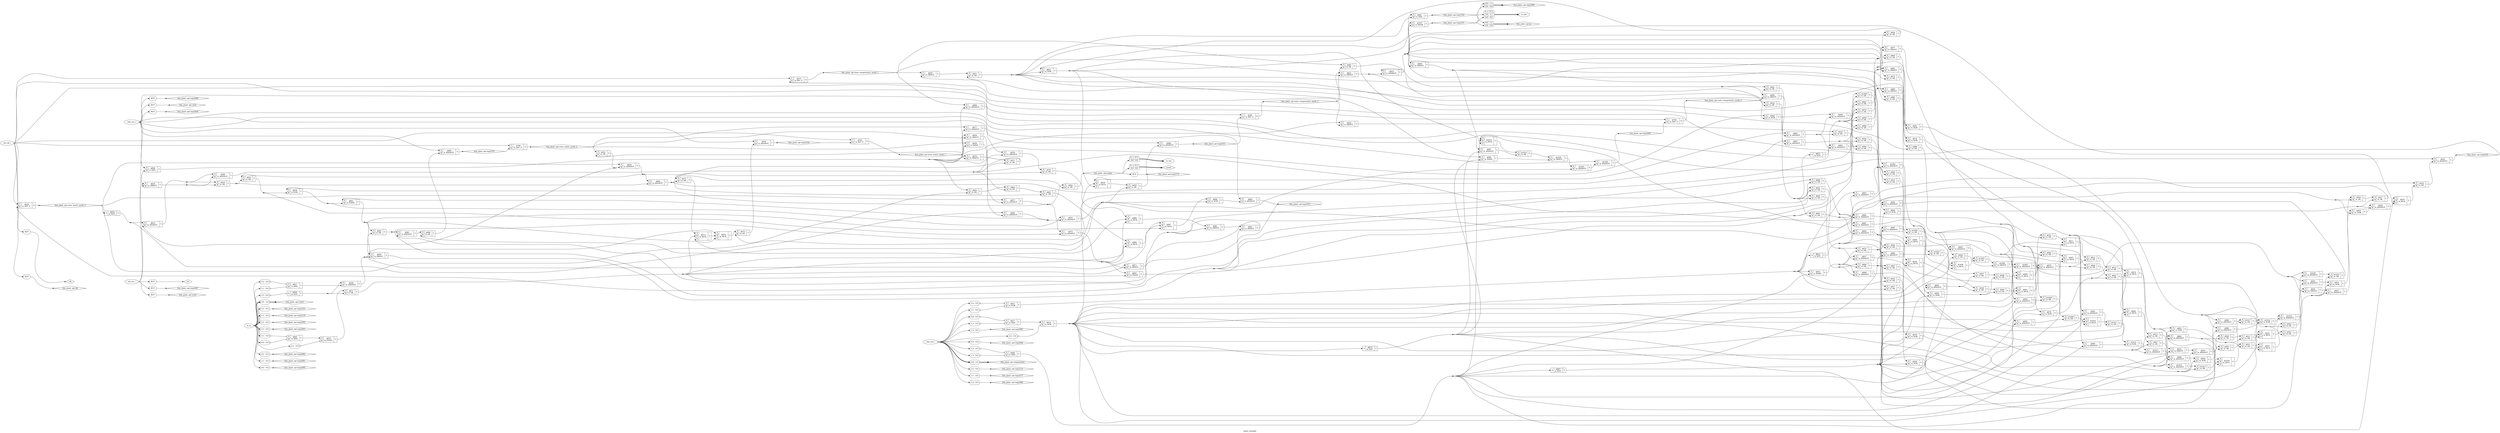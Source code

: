 digraph "plant_example" {
label="plant_example";
rankdir="LR";
remincross=true;
n202 [ shape=diamond, label="clk", color="black", fontcolor="black" ];
n203 [ shape=diamond, label="count", color="black", fontcolor="black" ];
n204 [ shape=diamond, label="fsm_plant_opt.ac", color="black", fontcolor="black" ];
n205 [ shape=diamond, label="fsm_plant_opt.clk", color="black", fontcolor="black" ];
n206 [ shape=diamond, label="fsm_plant_opt.pump", color="black", fontcolor="black" ];
n207 [ shape=diamond, label="fsm_plant_opt.reset", color="black", fontcolor="black" ];
n208 [ shape=diamond, label="fsm_plant_opt.start", color="black", fontcolor="black" ];
n209 [ shape=diamond, label="fsm_plant_opt.state_temperature_synth_0", color="black", fontcolor="black" ];
n210 [ shape=diamond, label="fsm_plant_opt.state_temperature_synth_1", color="black", fontcolor="black" ];
n211 [ shape=diamond, label="fsm_plant_opt.state_temperature_synth_2", color="black", fontcolor="black" ];
n212 [ shape=diamond, label="fsm_plant_opt.state_water_synth_0", color="black", fontcolor="black" ];
n213 [ shape=diamond, label="fsm_plant_opt.state_water_synth_1", color="black", fontcolor="black" ];
n214 [ shape=diamond, label="fsm_plant_opt.state_water_synth_2", color="black", fontcolor="black" ];
n215 [ shape=diamond, label="fsm_plant_opt.temperature", color="black", fontcolor="black" ];
n216 [ shape=diamond, label="fsm_plant_opt.tmp2060", color="black", fontcolor="black" ];
n217 [ shape=diamond, label="fsm_plant_opt.tmp2061", color="black", fontcolor="black" ];
n218 [ shape=diamond, label="fsm_plant_opt.tmp2062", color="black", fontcolor="black" ];
n219 [ shape=diamond, label="fsm_plant_opt.tmp2063", color="black", fontcolor="black" ];
n220 [ shape=diamond, label="fsm_plant_opt.tmp2064", color="black", fontcolor="black" ];
n221 [ shape=diamond, label="fsm_plant_opt.tmp2065", color="black", fontcolor="black" ];
n222 [ shape=diamond, label="fsm_plant_opt.tmp2066", color="black", fontcolor="black" ];
n223 [ shape=diamond, label="fsm_plant_opt.tmp2067", color="black", fontcolor="black" ];
n224 [ shape=diamond, label="fsm_plant_opt.tmp2068", color="black", fontcolor="black" ];
n225 [ shape=diamond, label="fsm_plant_opt.tmp2069", color="black", fontcolor="black" ];
n226 [ shape=diamond, label="fsm_plant_opt.tmp2124", color="black", fontcolor="black" ];
n227 [ shape=diamond, label="fsm_plant_opt.tmp2172", color="black", fontcolor="black" ];
n228 [ shape=diamond, label="fsm_plant_opt.tmp2197", color="black", fontcolor="black" ];
n229 [ shape=diamond, label="fsm_plant_opt.tmp2395", color="black", fontcolor="black" ];
n230 [ shape=diamond, label="fsm_plant_opt.tmp2409", color="black", fontcolor="black" ];
n231 [ shape=diamond, label="fsm_plant_opt.tmp2410", color="black", fontcolor="black" ];
n232 [ shape=diamond, label="fsm_plant_opt.tmp2411", color="black", fontcolor="black" ];
n233 [ shape=diamond, label="fsm_plant_opt.tmp2939", color="black", fontcolor="black" ];
n234 [ shape=diamond, label="fsm_plant_opt.tmp3123", color="black", fontcolor="black" ];
n235 [ shape=diamond, label="fsm_plant_opt.tmp3182", color="black", fontcolor="black" ];
n236 [ shape=diamond, label="fsm_plant_opt.tmp3321", color="black", fontcolor="black" ];
n237 [ shape=diamond, label="fsm_plant_opt.tmp3377", color="black", fontcolor="black" ];
n238 [ shape=diamond, label="fsm_plant_opt.tmp3553", color="black", fontcolor="black" ];
n239 [ shape=diamond, label="fsm_plant_opt.tmp3554", color="black", fontcolor="black" ];
n240 [ shape=diamond, label="fsm_plant_opt.tmp3555", color="black", fontcolor="black" ];
n241 [ shape=diamond, label="fsm_plant_opt.water", color="black", fontcolor="black" ];
n242 [ shape=octagon, label="io_in", color="black", fontcolor="black" ];
n243 [ shape=octagon, label="io_oeb", color="black", fontcolor="black" ];
n244 [ shape=octagon, label="io_out", color="black", fontcolor="black" ];
n245 [ shape=diamond, label="rst", color="black", fontcolor="black" ];
n246 [ shape=octagon, label="wb_clk_i", color="black", fontcolor="black" ];
n247 [ shape=octagon, label="wb_rst_i", color="black", fontcolor="black" ];
n248 [ shape=octagon, label="wbs_sel_i", color="black", fontcolor="black" ];
n249 [ shape=octagon, label="wbs_we_i", color="black", fontcolor="black" ];
c253 [ shape=record, label="{{<p250> A|<p251> B}|$1000\n$_OR_|{<p252> Y}}" ];
c254 [ shape=record, label="{{<p250> A|<p251> B}|$1001\n$_ANDNOT_|{<p252> Y}}" ];
c255 [ shape=record, label="{{<p250> A|<p251> B}|$1002\n$_OR_|{<p252> Y}}" ];
c256 [ shape=record, label="{{<p250> A|<p251> B}|$1003\n$_OR_|{<p252> Y}}" ];
c258 [ shape=record, label="{{<p250> A|<p251> B|<p257> S}|$1004\n$_MUX_|{<p252> Y}}" ];
c259 [ shape=record, label="{{<p250> A|<p251> B}|$1005\n$_OR_|{<p252> Y}}" ];
c260 [ shape=record, label="{{<p250> A|<p251> B}|$1006\n$_ORNOT_|{<p252> Y}}" ];
c261 [ shape=record, label="{{<p250> A|<p251> B}|$1007\n$_ANDNOT_|{<p252> Y}}" ];
c262 [ shape=record, label="{{<p250> A|<p251> B}|$1008\n$_OR_|{<p252> Y}}" ];
c263 [ shape=record, label="{{<p250> A|<p251> B}|$1009\n$_OR_|{<p252> Y}}" ];
c264 [ shape=record, label="{{<p250> A|<p251> B|<p257> S}|$1010\n$_MUX_|{<p252> Y}}" ];
c265 [ shape=record, label="{{<p250> A|<p251> B}|$1011\n$_OR_|{<p252> Y}}" ];
c266 [ shape=record, label="{{<p250> A|<p251> B}|$1012\n$_NOR_|{<p252> Y}}" ];
c267 [ shape=record, label="{{<p250> A|<p251> B}|$1013\n$_ANDNOT_|{<p252> Y}}" ];
c268 [ shape=record, label="{{<p250> A|<p251> B}|$1014\n$_ANDNOT_|{<p252> Y}}" ];
c269 [ shape=record, label="{{<p250> A|<p251> B}|$1015\n$_OR_|{<p252> Y}}" ];
c270 [ shape=record, label="{{<p250> A|<p251> B|<p257> S}|$1016\n$_MUX_|{<p252> Y}}" ];
c271 [ shape=record, label="{{<p250> A|<p251> B}|$1017\n$_OR_|{<p252> Y}}" ];
c272 [ shape=record, label="{{<p250> A|<p251> B}|$1018\n$_NOR_|{<p252> Y}}" ];
c273 [ shape=record, label="{{<p250> A|<p251> B}|$1019\n$_ANDNOT_|{<p252> Y}}" ];
c274 [ shape=record, label="{{<p250> A|<p251> B}|$1020\n$_ANDNOT_|{<p252> Y}}" ];
c275 [ shape=record, label="{{<p250> A|<p251> B}|$1021\n$_OR_|{<p252> Y}}" ];
c276 [ shape=record, label="{{<p250> A|<p251> B|<p257> S}|$1022\n$_MUX_|{<p252> Y}}" ];
c277 [ shape=record, label="{{<p250> A|<p251> B}|$1023\n$_OR_|{<p252> Y}}" ];
c278 [ shape=record, label="{{<p250> A|<p251> B}|$1024\n$_ORNOT_|{<p252> Y}}" ];
c279 [ shape=record, label="{{<p250> A|<p251> B}|$1025\n$_ANDNOT_|{<p252> Y}}" ];
c280 [ shape=record, label="{{<p250> A|<p251> B}|$1026\n$_ANDNOT_|{<p252> Y}}" ];
c281 [ shape=record, label="{{<p250> A|<p251> B}|$1027\n$_XNOR_|{<p252> Y}}" ];
c282 [ shape=record, label="{{<p250> A|<p251> B}|$817\n$_AND_|{<p252> Y}}" ];
x0 [ shape=record, style=rounded, label="<s0> 0:0 - 0:0 " ];
x0:e -> c282:p250:w [arrowhead=odiamond, arrowtail=odiamond, dir=both, color="black", label=""];
x1 [ shape=record, style=rounded, label="<s0> 1:1 - 0:0 " ];
x1:e -> c282:p251:w [arrowhead=odiamond, arrowtail=odiamond, dir=both, color="black", label=""];
c283 [ shape=record, label="{{<p250> A|<p251> B}|$818\n$_NOR_|{<p252> Y}}" ];
x2 [ shape=record, style=rounded, label="<s0> 2:2 - 0:0 " ];
x2:e -> c283:p251:w [arrowhead=odiamond, arrowtail=odiamond, dir=both, color="black", label=""];
c284 [ shape=record, label="{{<p250> A}|$819\n$_NOT_|{<p252> Y}}" ];
c285 [ shape=record, label="{{<p250> A|<p251> B}|$820\n$_ORNOT_|{<p252> Y}}" ];
c286 [ shape=record, label="{{<p250> A|<p251> B}|$821\n$_OR_|{<p252> Y}}" ];
c287 [ shape=record, label="{{<p250> A|<p251> B}|$822\n$_ORNOT_|{<p252> Y}}" ];
c288 [ shape=record, label="{{<p250> A|<p251> B}|$823\n$_ANDNOT_|{<p252> Y}}" ];
c289 [ shape=record, label="{{<p250> A|<p251> B}|$824\n$_OR_|{<p252> Y}}" ];
c290 [ shape=record, label="{{<p250> A}|$825\n$_NOT_|{<p252> Y}}" ];
c291 [ shape=record, label="{{<p250> A}|$826\n$_NOT_|{<p252> Y}}" ];
x3 [ shape=record, style=rounded, label="<s0> 3:3 - 0:0 " ];
x3:e -> c291:p250:w [arrowhead=odiamond, arrowtail=odiamond, dir=both, color="black", label=""];
c292 [ shape=record, label="{{<p250> A|<p251> B}|$827\n$_AND_|{<p252> Y}}" ];
x4 [ shape=record, style=rounded, label="<s0> 2:2 - 0:0 " ];
x4:e -> c292:p250:w [arrowhead=odiamond, arrowtail=odiamond, dir=both, color="black", label=""];
x5 [ shape=record, style=rounded, label="<s0> 1:1 - 0:0 " ];
x5:e -> c292:p251:w [arrowhead=odiamond, arrowtail=odiamond, dir=both, color="black", label=""];
c293 [ shape=record, label="{{<p250> A|<p251> B}|$828\n$_ANDNOT_|{<p252> Y}}" ];
c294 [ shape=record, label="{{<p250> A|<p251> B}|$829\n$_ORNOT_|{<p252> Y}}" ];
c295 [ shape=record, label="{{<p250> A}|$830\n$_NOT_|{<p252> Y}}" ];
c296 [ shape=record, label="{{<p250> A|<p251> B}|$831\n$_OR_|{<p252> Y}}" ];
c297 [ shape=record, label="{{<p250> A|<p251> B}|$832\n$_ANDNOT_|{<p252> Y}}" ];
c298 [ shape=record, label="{{<p250> A|<p251> B}|$833\n$_OR_|{<p252> Y}}" ];
c299 [ shape=record, label="{{<p250> A|<p251> B}|$834\n$_ANDNOT_|{<p252> Y}}" ];
c300 [ shape=record, label="{{<p250> A|<p251> B}|$835\n$_OR_|{<p252> Y}}" ];
c301 [ shape=record, label="{{<p250> A|<p251> B}|$836\n$_ORNOT_|{<p252> Y}}" ];
c302 [ shape=record, label="{{<p250> A|<p251> B}|$837\n$_ANDNOT_|{<p252> Y}}" ];
c303 [ shape=record, label="{{<p250> A|<p251> B}|$838\n$_NOR_|{<p252> Y}}" ];
c304 [ shape=record, label="{{<p250> A|<p251> B}|$839\n$_NAND_|{<p252> Y}}" ];
c305 [ shape=record, label="{{<p250> A|<p251> B}|$840\n$_ANDNOT_|{<p252> Y}}" ];
c306 [ shape=record, label="{{<p250> A|<p251> B}|$841\n$_NAND_|{<p252> Y}}" ];
c307 [ shape=record, label="{{<p250> A|<p251> B}|$842\n$_OR_|{<p252> Y}}" ];
c308 [ shape=record, label="{{<p250> A|<p251> B}|$843\n$_OR_|{<p252> Y}}" ];
c309 [ shape=record, label="{{<p250> A|<p251> B}|$844\n$_OR_|{<p252> Y}}" ];
c310 [ shape=record, label="{{<p250> A|<p251> B}|$845\n$_NOR_|{<p252> Y}}" ];
c311 [ shape=record, label="{{<p250> A|<p251> B}|$846\n$_AND_|{<p252> Y}}" ];
x6 [ shape=record, style=rounded, label="<s0> 2:2 - 0:0 " ];
x6:e -> c311:p250:w [arrowhead=odiamond, arrowtail=odiamond, dir=both, color="black", label=""];
x7 [ shape=record, style=rounded, label="<s0> 1:1 - 0:0 " ];
x7:e -> c311:p251:w [arrowhead=odiamond, arrowtail=odiamond, dir=both, color="black", label=""];
c312 [ shape=record, label="{{<p250> A}|$847\n$_NOT_|{<p252> Y}}" ];
c313 [ shape=record, label="{{<p250> A|<p251> B}|$848\n$_ORNOT_|{<p252> Y}}" ];
c314 [ shape=record, label="{{<p250> A|<p251> B}|$849\n$_NOR_|{<p252> Y}}" ];
c315 [ shape=record, label="{{<p250> A|<p251> B}|$850\n$_ANDNOT_|{<p252> Y}}" ];
c316 [ shape=record, label="{{<p250> A|<p251> B}|$851\n$_NOR_|{<p252> Y}}" ];
x8 [ shape=record, style=rounded, label="<s0> 2:2 - 0:0 " ];
x8:e -> c316:p250:w [arrowhead=odiamond, arrowtail=odiamond, dir=both, color="black", label=""];
x9 [ shape=record, style=rounded, label="<s0> 1:1 - 0:0 " ];
x9:e -> c316:p251:w [arrowhead=odiamond, arrowtail=odiamond, dir=both, color="black", label=""];
c317 [ shape=record, label="{{<p250> A}|$852\n$_NOT_|{<p252> Y}}" ];
c318 [ shape=record, label="{{<p250> A|<p251> B}|$853\n$_NAND_|{<p252> Y}}" ];
c319 [ shape=record, label="{{<p250> A|<p251> B}|$854\n$_OR_|{<p252> Y}}" ];
c320 [ shape=record, label="{{<p250> A|<p251> B}|$855\n$_OR_|{<p252> Y}}" ];
c321 [ shape=record, label="{{<p250> A|<p251> B}|$856\n$_OR_|{<p252> Y}}" ];
c322 [ shape=record, label="{{<p250> A|<p251> B}|$857\n$_ANDNOT_|{<p252> Y}}" ];
c323 [ shape=record, label="{{<p250> A|<p251> B}|$858\n$_ORNOT_|{<p252> Y}}" ];
c324 [ shape=record, label="{{<p250> A|<p251> B}|$859\n$_OR_|{<p252> Y}}" ];
c325 [ shape=record, label="{{<p250> A|<p251> B}|$860\n$_OR_|{<p252> Y}}" ];
c326 [ shape=record, label="{{<p250> A|<p251> B}|$861\n$_NOR_|{<p252> Y}}" ];
c327 [ shape=record, label="{{<p250> A|<p251> B}|$862\n$_ORNOT_|{<p252> Y}}" ];
c328 [ shape=record, label="{{<p250> A|<p251> B}|$863\n$_NOR_|{<p252> Y}}" ];
c329 [ shape=record, label="{{<p250> A|<p251> B}|$864\n$_ANDNOT_|{<p252> Y}}" ];
c330 [ shape=record, label="{{<p250> A|<p251> B}|$865\n$_OR_|{<p252> Y}}" ];
c331 [ shape=record, label="{{<p250> A|<p251> B}|$866\n$_OR_|{<p252> Y}}" ];
c332 [ shape=record, label="{{<p250> A|<p251> B}|$867\n$_OR_|{<p252> Y}}" ];
c333 [ shape=record, label="{{<p250> A|<p251> B}|$868\n$_ANDNOT_|{<p252> Y}}" ];
c334 [ shape=record, label="{{<p250> A|<p251> B}|$869\n$_AND_|{<p252> Y}}" ];
x10 [ shape=record, style=rounded, label="<s0> 1:1 - 0:0 " ];
x10:e -> c334:p250:w [arrowhead=odiamond, arrowtail=odiamond, dir=both, color="black", label=""];
x11 [ shape=record, style=rounded, label="<s0> 0:0 - 0:0 " ];
x11:e -> c334:p251:w [arrowhead=odiamond, arrowtail=odiamond, dir=both, color="black", label=""];
c335 [ shape=record, label="{{<p250> A|<p251> B}|$870\n$_NAND_|{<p252> Y}}" ];
x12 [ shape=record, style=rounded, label="<s0> 2:2 - 0:0 " ];
x12:e -> c335:p251:w [arrowhead=odiamond, arrowtail=odiamond, dir=both, color="black", label=""];
c336 [ shape=record, label="{{<p250> A|<p251> B}|$871\n$_OR_|{<p252> Y}}" ];
c337 [ shape=record, label="{{<p250> A|<p251> B}|$872\n$_ANDNOT_|{<p252> Y}}" ];
c338 [ shape=record, label="{{<p250> A|<p251> B}|$873\n$_ORNOT_|{<p252> Y}}" ];
c339 [ shape=record, label="{{<p250> A|<p251> B}|$874\n$_OR_|{<p252> Y}}" ];
c340 [ shape=record, label="{{<p250> A|<p251> B}|$875\n$_OR_|{<p252> Y}}" ];
c341 [ shape=record, label="{{<p250> A|<p251> B}|$876\n$_NOR_|{<p252> Y}}" ];
c342 [ shape=record, label="{{<p250> A|<p251> B}|$877\n$_ORNOT_|{<p252> Y}}" ];
c343 [ shape=record, label="{{<p250> A|<p251> B}|$878\n$_NOR_|{<p252> Y}}" ];
c344 [ shape=record, label="{{<p250> A|<p251> B}|$879\n$_ANDNOT_|{<p252> Y}}" ];
c345 [ shape=record, label="{{<p250> A|<p251> B}|$880\n$_OR_|{<p252> Y}}" ];
c346 [ shape=record, label="{{<p250> A|<p251> B}|$881\n$_ANDNOT_|{<p252> Y}}" ];
c347 [ shape=record, label="{{<p250> A|<p251> B}|$882\n$_ANDNOT_|{<p252> Y}}" ];
c348 [ shape=record, label="{{<p250> A|<p251> B}|$883\n$_NAND_|{<p252> Y}}" ];
c349 [ shape=record, label="{{<p250> A|<p251> B}|$884\n$_OR_|{<p252> Y}}" ];
c350 [ shape=record, label="{{<p250> A|<p251> B}|$885\n$_OR_|{<p252> Y}}" ];
c351 [ shape=record, label="{{<p250> A|<p251> B}|$886\n$_OR_|{<p252> Y}}" ];
c352 [ shape=record, label="{{<p250> A|<p251> B}|$888\n$_ORNOT_|{<p252> Y}}" ];
c353 [ shape=record, label="{{<p250> A|<p251> B}|$889\n$_NOR_|{<p252> Y}}" ];
c354 [ shape=record, label="{{<p250> A|<p251> B}|$890\n$_ANDNOT_|{<p252> Y}}" ];
c355 [ shape=record, label="{{<p250> A|<p251> B}|$891\n$_OR_|{<p252> Y}}" ];
c356 [ shape=record, label="{{<p250> A|<p251> B}|$892\n$_ANDNOT_|{<p252> Y}}" ];
c357 [ shape=record, label="{{<p250> A|<p251> B}|$893\n$_ANDNOT_|{<p252> Y}}" ];
c358 [ shape=record, label="{{<p250> A|<p251> B}|$894\n$_ANDNOT_|{<p252> Y}}" ];
c359 [ shape=record, label="{{<p250> A|<p251> B}|$895\n$_OR_|{<p252> Y}}" ];
c360 [ shape=record, label="{{<p250> A|<p251> B}|$896\n$_ORNOT_|{<p252> Y}}" ];
c361 [ shape=record, label="{{<p250> A|<p251> B}|$897\n$_ANDNOT_|{<p252> Y}}" ];
c362 [ shape=record, label="{{<p250> A|<p251> B}|$898\n$_AND_|{<p252> Y}}" ];
c363 [ shape=record, label="{{<p250> A|<p251> B}|$899\n$_ANDNOT_|{<p252> Y}}" ];
c364 [ shape=record, label="{{<p250> A|<p251> B}|$900\n$_ANDNOT_|{<p252> Y}}" ];
c365 [ shape=record, label="{{<p250> A|<p251> B}|$901\n$_OR_|{<p252> Y}}" ];
c366 [ shape=record, label="{{<p250> A|<p251> B}|$902\n$_ANDNOT_|{<p252> Y}}" ];
c367 [ shape=record, label="{{<p250> A|<p251> B}|$903\n$_ANDNOT_|{<p252> Y}}" ];
c368 [ shape=record, label="{{<p250> A|<p251> B}|$904\n$_OR_|{<p252> Y}}" ];
c369 [ shape=record, label="{{<p250> A|<p251> B}|$905\n$_OR_|{<p252> Y}}" ];
c370 [ shape=record, label="{{<p250> A|<p251> B|<p257> S}|$906\n$_MUX_|{<p252> Y}}" ];
c371 [ shape=record, label="{{<p250> A|<p251> B}|$907\n$_OR_|{<p252> Y}}" ];
c372 [ shape=record, label="{{<p250> A|<p251> B}|$908\n$_OR_|{<p252> Y}}" ];
c373 [ shape=record, label="{{<p250> A|<p251> B|<p257> S}|$909\n$_MUX_|{<p252> Y}}" ];
c374 [ shape=record, label="{{<p250> A|<p251> B}|$910\n$_OR_|{<p252> Y}}" ];
c375 [ shape=record, label="{{<p250> A|<p251> B|<p257> S}|$911\n$_MUX_|{<p252> Y}}" ];
c376 [ shape=record, label="{{<p250> A|<p251> B}|$912\n$_OR_|{<p252> Y}}" ];
c377 [ shape=record, label="{{<p250> A|<p251> B}|$913\n$_OR_|{<p252> Y}}" ];
c378 [ shape=record, label="{{<p250> A|<p251> B|<p257> S}|$914\n$_MUX_|{<p252> Y}}" ];
c379 [ shape=record, label="{{<p250> A|<p251> B}|$915\n$_OR_|{<p252> Y}}" ];
c380 [ shape=record, label="{{<p250> A|<p251> B}|$916\n$_ORNOT_|{<p252> Y}}" ];
c381 [ shape=record, label="{{<p250> A|<p251> B}|$917\n$_OR_|{<p252> Y}}" ];
c382 [ shape=record, label="{{<p250> A|<p251> B}|$918\n$_NOR_|{<p252> Y}}" ];
c383 [ shape=record, label="{{<p250> A|<p251> B}|$919\n$_ANDNOT_|{<p252> Y}}" ];
c384 [ shape=record, label="{{<p250> A|<p251> B}|$920\n$_OR_|{<p252> Y}}" ];
c385 [ shape=record, label="{{<p250> A|<p251> B}|$921\n$_OR_|{<p252> Y}}" ];
c386 [ shape=record, label="{{<p250> A|<p251> B|<p257> S}|$922\n$_MUX_|{<p252> Y}}" ];
c387 [ shape=record, label="{{<p250> A|<p251> B}|$923\n$_OR_|{<p252> Y}}" ];
c388 [ shape=record, label="{{<p250> A|<p251> B}|$924\n$_ORNOT_|{<p252> Y}}" ];
c389 [ shape=record, label="{{<p250> A|<p251> B}|$925\n$_OR_|{<p252> Y}}" ];
c390 [ shape=record, label="{{<p250> A|<p251> B}|$926\n$_NOR_|{<p252> Y}}" ];
c391 [ shape=record, label="{{<p250> A|<p251> B}|$927\n$_ANDNOT_|{<p252> Y}}" ];
c392 [ shape=record, label="{{<p250> A|<p251> B}|$928\n$_NOR_|{<p252> Y}}" ];
c393 [ shape=record, label="{{<p250> A|<p251> B}|$929\n$_ANDNOT_|{<p252> Y}}" ];
c394 [ shape=record, label="{{<p250> A|<p251> B|<p257> S}|$930\n$_MUX_|{<p252> Y}}" ];
c395 [ shape=record, label="{{<p250> A|<p251> B}|$931\n$_ANDNOT_|{<p252> Y}}" ];
c396 [ shape=record, label="{{<p250> A|<p251> B}|$932\n$_OR_|{<p252> Y}}" ];
c397 [ shape=record, label="{{<p250> A|<p251> B}|$933\n$_ANDNOT_|{<p252> Y}}" ];
c398 [ shape=record, label="{{<p250> A|<p251> B}|$934\n$_ORNOT_|{<p252> Y}}" ];
c399 [ shape=record, label="{{<p250> A|<p251> B}|$935\n$_OR_|{<p252> Y}}" ];
c400 [ shape=record, label="{{<p250> A|<p251> B}|$936\n$_OR_|{<p252> Y}}" ];
c401 [ shape=record, label="{{<p250> A|<p251> B}|$937\n$_OR_|{<p252> Y}}" ];
c402 [ shape=record, label="{{<p250> A|<p251> B|<p257> S}|$938\n$_MUX_|{<p252> Y}}" ];
c403 [ shape=record, label="{{<p250> A|<p251> B}|$939\n$_OR_|{<p252> Y}}" ];
c404 [ shape=record, label="{{<p250> A|<p251> B}|$940\n$_OR_|{<p252> Y}}" ];
c405 [ shape=record, label="{{<p250> A|<p251> B|<p257> S}|$941\n$_MUX_|{<p252> Y}}" ];
c406 [ shape=record, label="{{<p250> A|<p251> B}|$942\n$_OR_|{<p252> Y}}" ];
c407 [ shape=record, label="{{<p250> A|<p251> B|<p257> S}|$943\n$_MUX_|{<p252> Y}}" ];
c408 [ shape=record, label="{{<p250> A|<p251> B}|$944\n$_OR_|{<p252> Y}}" ];
c409 [ shape=record, label="{{<p250> A|<p251> B}|$945\n$_OR_|{<p252> Y}}" ];
c410 [ shape=record, label="{{<p250> A|<p251> B|<p257> S}|$946\n$_MUX_|{<p252> Y}}" ];
c411 [ shape=record, label="{{<p250> A|<p251> B}|$947\n$_OR_|{<p252> Y}}" ];
c412 [ shape=record, label="{{<p250> A|<p251> B}|$948\n$_ANDNOT_|{<p252> Y}}" ];
c413 [ shape=record, label="{{<p250> A|<p251> B}|$949\n$_NOR_|{<p252> Y}}" ];
c414 [ shape=record, label="{{<p250> A|<p251> B}|$950\n$_OR_|{<p252> Y}}" ];
c415 [ shape=record, label="{{<p250> A|<p251> B}|$951\n$_OR_|{<p252> Y}}" ];
c416 [ shape=record, label="{{<p250> A|<p251> B|<p257> S}|$952\n$_MUX_|{<p252> Y}}" ];
c417 [ shape=record, label="{{<p250> A|<p251> B}|$953\n$_OR_|{<p252> Y}}" ];
c418 [ shape=record, label="{{<p250> A|<p251> B}|$954\n$_ANDNOT_|{<p252> Y}}" ];
c419 [ shape=record, label="{{<p250> A|<p251> B}|$955\n$_NOR_|{<p252> Y}}" ];
c420 [ shape=record, label="{{<p250> A|<p251> B}|$956\n$_OR_|{<p252> Y}}" ];
c421 [ shape=record, label="{{<p250> A|<p251> B}|$957\n$_OR_|{<p252> Y}}" ];
c422 [ shape=record, label="{{<p250> A|<p251> B|<p257> S}|$958\n$_MUX_|{<p252> Y}}" ];
c423 [ shape=record, label="{{<p250> A|<p251> B}|$959\n$_OR_|{<p252> Y}}" ];
c424 [ shape=record, label="{{<p250> A|<p251> B}|$960\n$_ANDNOT_|{<p252> Y}}" ];
c425 [ shape=record, label="{{<p250> A|<p251> B}|$961\n$_AND_|{<p252> Y}}" ];
c426 [ shape=record, label="{{<p250> A|<p251> B}|$962\n$_OR_|{<p252> Y}}" ];
c427 [ shape=record, label="{{<p250> A|<p251> B}|$963\n$_OR_|{<p252> Y}}" ];
c428 [ shape=record, label="{{<p250> A|<p251> B}|$964\n$_OR_|{<p252> Y}}" ];
c429 [ shape=record, label="{{<p250> A|<p251> B}|$965\n$_OR_|{<p252> Y}}" ];
c430 [ shape=record, label="{{<p250> A|<p251> B|<p257> S}|$966\n$_MUX_|{<p252> Y}}" ];
c431 [ shape=record, label="{{<p250> A|<p251> B|<p257> S}|$967\n$_MUX_|{<p252> Y}}" ];
c432 [ shape=record, label="{{<p250> A|<p251> B}|$968\n$_NOR_|{<p252> Y}}" ];
c433 [ shape=record, label="{{<p250> A|<p251> B}|$969\n$_ANDNOT_|{<p252> Y}}" ];
c434 [ shape=record, label="{{<p250> A|<p251> B}|$970\n$_ORNOT_|{<p252> Y}}" ];
c435 [ shape=record, label="{{<p250> A|<p251> B}|$971\n$_OR_|{<p252> Y}}" ];
c436 [ shape=record, label="{{<p250> A|<p251> B}|$972\n$_OR_|{<p252> Y}}" ];
c437 [ shape=record, label="{{<p250> A|<p251> B|<p257> S}|$973\n$_MUX_|{<p252> Y}}" ];
c438 [ shape=record, label="{{<p250> A|<p251> B|<p257> S}|$974\n$_MUX_|{<p252> Y}}" ];
c439 [ shape=record, label="{{<p250> A|<p251> B}|$975\n$_OR_|{<p252> Y}}" ];
c440 [ shape=record, label="{{<p250> A|<p251> B}|$976\n$_ANDNOT_|{<p252> Y}}" ];
c441 [ shape=record, label="{{<p250> A|<p251> B}|$977\n$_ANDNOT_|{<p252> Y}}" ];
c442 [ shape=record, label="{{<p250> A|<p251> B}|$978\n$_ANDNOT_|{<p252> Y}}" ];
c443 [ shape=record, label="{{<p250> A|<p251> B}|$979\n$_OR_|{<p252> Y}}" ];
c444 [ shape=record, label="{{<p250> A|<p251> B|<p257> S}|$980\n$_MUX_|{<p252> Y}}" ];
c445 [ shape=record, label="{{<p250> A|<p251> B}|$981\n$_ORNOT_|{<p252> Y}}" ];
c446 [ shape=record, label="{{<p250> A|<p251> B}|$982\n$_ORNOT_|{<p252> Y}}" ];
c447 [ shape=record, label="{{<p250> A|<p251> B}|$983\n$_ANDNOT_|{<p252> Y}}" ];
c448 [ shape=record, label="{{<p250> A|<p251> B}|$984\n$_OR_|{<p252> Y}}" ];
c449 [ shape=record, label="{{<p250> A|<p251> B}|$985\n$_ANDNOT_|{<p252> Y}}" ];
c450 [ shape=record, label="{{<p250> A|<p251> B}|$986\n$_NAND_|{<p252> Y}}" ];
c451 [ shape=record, label="{{<p250> A|<p251> B}|$987\n$_ANDNOT_|{<p252> Y}}" ];
c452 [ shape=record, label="{{<p250> A|<p251> B}|$988\n$_ANDNOT_|{<p252> Y}}" ];
c453 [ shape=record, label="{{<p250> A|<p251> B}|$989\n$_ANDNOT_|{<p252> Y}}" ];
c454 [ shape=record, label="{{<p250> A|<p251> B}|$990\n$_ANDNOT_|{<p252> Y}}" ];
c455 [ shape=record, label="{{<p250> A|<p251> B}|$991\n$_ANDNOT_|{<p252> Y}}" ];
c456 [ shape=record, label="{{<p250> A|<p251> B}|$992\n$_ANDNOT_|{<p252> Y}}" ];
c457 [ shape=record, label="{{<p250> A|<p251> B}|$993\n$_ANDNOT_|{<p252> Y}}" ];
c458 [ shape=record, label="{{<p250> A|<p251> B}|$994\n$_OR_|{<p252> Y}}" ];
c459 [ shape=record, label="{{<p250> A|<p251> B}|$995\n$_ANDNOT_|{<p252> Y}}" ];
c460 [ shape=record, label="{{<p250> A|<p251> B}|$996\n$_ANDNOT_|{<p252> Y}}" ];
c461 [ shape=record, label="{{<p250> A|<p251> B}|$997\n$_ANDNOT_|{<p252> Y}}" ];
c462 [ shape=record, label="{{<p250> A|<p251> B}|$998\n$_NOR_|{<p252> Y}}" ];
c463 [ shape=record, label="{{<p250> A|<p251> B}|$999\n$_ANDNOT_|{<p252> Y}}" ];
c467 [ shape=record, label="{{<p464> C|<p465> D}|$475\n$_DFF_P_|{<p466> Q}}" ];
c468 [ shape=record, label="{{<p464> C|<p465> D}|$505\n$_DFF_P_|{<p466> Q}}" ];
c469 [ shape=record, label="{{<p464> C|<p465> D}|$656\n$_DFF_P_|{<p466> Q}}" ];
c470 [ shape=record, label="{{<p464> C|<p465> D}|$705\n$_DFF_P_|{<p466> Q}}" ];
c471 [ shape=record, label="{{<p464> C|<p465> D}|$794\n$_DFF_P_|{<p466> Q}}" ];
c472 [ shape=record, label="{{<p464> C|<p465> D}|$796\n$_DFF_P_|{<p466> Q}}" ];
x13 [shape=box, style=rounded, label="BUF"];
x14 [ shape=record, style=rounded, label="<s0> 2:2 - 0:0 " ];
x15 [shape=box, style=rounded, label="BUF"];
x16 [ shape=record, style=rounded, label="0 -&gt; 31:1 |<s0> 0:0 - 0:0 " ];
x17 [shape=box, style=rounded, label="BUF"];
x18 [ shape=record, style=rounded, label="<s1> 0:0 - 1:1 |<s0> 0:0 - 0:0 " ];
x19 [ shape=record, style=rounded, label="<s0> 3:3 - 0:0 " ];
x20 [shape=box, style=rounded, label="BUF"];
x21 [ shape=record, style=rounded, label="<s0> 1:1 - 0:0 " ];
x22 [ shape=record, style=rounded, label="<s0> 1:1 - 0:0 " ];
x23 [ shape=record, style=rounded, label="<s0> 2:2 - 0:0 " ];
x24 [ shape=record, style=rounded, label="<s1> 0:0 - 1:1 |<s0> 0:0 - 0:0 " ];
x25 [shape=box, style=rounded, label="BUF"];
x26 [shape=box, style=rounded, label="BUF"];
x27 [ shape=record, style=rounded, label="<s0> 2:2 - 0:0 " ];
x28 [ shape=record, style=rounded, label="<s0> 1:1 - 0:0 " ];
x29 [ shape=record, style=rounded, label="<s0> 0:0 - 0:0 " ];
x30 [ shape=record, style=rounded, label="<s0> 3:3 - 0:0 " ];
x31 [ shape=record, style=rounded, label="<s0> 2:2 - 0:0 " ];
x32 [ shape=record, style=rounded, label="<s0> 1:1 - 0:0 " ];
x33 [ shape=record, style=rounded, label="<s0> 0:0 - 0:0 " ];
x34 [shape=box, style=rounded, label="BUF"];
x35 [ shape=record, style=rounded, label="<s0> 2:0 - 2:0 " ];
x36 [shape=box, style=rounded, label="BUF"];
x37 [ shape=record, style=rounded, label="<s0> 3:0 - 3:0 " ];
x38 [ shape=record, style=rounded, label="0 -&gt; 37:2 |<s1> 0:0 - 1:1 |<s0> 0:0 - 0:0 " ];
x39 [ shape=record, style=rounded, label="0 -&gt; 37:1 |<s0> 0:0 - 0:0 " ];
x40 [shape=box, style=rounded, label="BUF"];
n1 [ shape=point ];
c356:p252:e -> n1:w [color="black", label=""];
n1:e -> c370:p257:w [color="black", label=""];
n1:e -> c402:p257:w [color="black", label=""];
n1:e -> c460:p250:w [color="black", label=""];
n1:e -> c461:p250:w [color="black", label=""];
c365:p252:e -> c366:p251:w [color="black", label=""];
c462:p252:e -> c463:p250:w [color="black", label=""];
c463:p252:e -> c253:p250:w [color="black", label=""];
c253:p252:e -> c254:p250:w [color="black", label=""];
c254:p252:e -> c255:p250:w [color="black", label=""];
c255:p252:e -> c256:p250:w [color="black", label=""];
c256:p252:e -> c258:p251:w [color="black", label=""];
c258:p252:e -> c259:p250:w [color="black", label=""];
c259:p252:e -> c260:p250:w [color="black", label=""];
c260:p252:e -> c261:p250:w [color="black", label=""];
c261:p252:e -> c262:p250:w [color="black", label=""];
n11 [ shape=point ];
c366:p252:e -> n11:w [color="black", label=""];
n11:e -> c367:p251:w [color="black", label=""];
n11:e -> c399:p251:w [color="black", label=""];
n11:e -> c463:p251:w [color="black", label=""];
c262:p252:e -> c263:p250:w [color="black", label=""];
c263:p252:e -> c264:p251:w [color="black", label=""];
c264:p252:e -> c265:p250:w [color="black", label=""];
c265:p252:e -> c266:p250:w [color="black", label=""];
c266:p252:e -> c267:p250:w [color="black", label=""];
c267:p252:e -> c268:p251:w [color="black", label=""];
c268:p252:e -> c269:p250:w [color="black", label=""];
c269:p252:e -> c270:p251:w [color="black", label=""];
c270:p252:e -> c271:p250:w [color="black", label=""];
c271:p252:e -> c272:p250:w [color="black", label=""];
c367:p252:e -> c368:p250:w [color="black", label=""];
c272:p252:e -> c273:p250:w [color="black", label=""];
c273:p252:e -> c274:p251:w [color="black", label=""];
c274:p252:e -> c275:p250:w [color="black", label=""];
c275:p252:e -> c276:p251:w [color="black", label=""];
c276:p252:e -> c277:p250:w [color="black", label=""];
c277:p252:e -> c278:p250:w [color="black", label=""];
c278:p252:e -> c279:p250:w [color="black", label=""];
c279:p252:e -> c280:p251:w [color="black", label=""];
c282:p252:e -> c283:p250:w [color="black", label=""];
n129 [ shape=point ];
c283:p252:e -> n129:w [color="black", label=""];
n129:e -> c284:p250:w [color="black", label=""];
n129:e -> c373:p250:w [color="black", label=""];
n129:e -> c378:p251:w [color="black", label=""];
n129:e -> c386:p251:w [color="black", label=""];
n129:e -> c405:p250:w [color="black", label=""];
n129:e -> c410:p251:w [color="black", label=""];
n129:e -> c416:p251:w [color="black", label=""];
n129:e -> c422:p251:w [color="black", label=""];
n129:e -> c452:p251:w [color="black", label=""];
n129:e -> c454:p251:w [color="black", label=""];
n129:e -> c458:p251:w [color="black", label=""];
n129:e -> c459:p250:w [color="black", label=""];
c368:p252:e -> c369:p250:w [color="black", label=""];
n130 [ shape=point ];
c284:p252:e -> n130:w [color="black", label=""];
n130:e -> c394:p251:w [color="black", label=""];
n130:e -> c450:p251:w [color="black", label=""];
n130:e -> c451:p251:w [color="black", label=""];
n130:e -> c453:p251:w [color="black", label=""];
n130:e -> c455:p251:w [color="black", label=""];
c285:p252:e -> c286:p250:w [color="black", label=""];
n132 [ shape=point ];
c286:p252:e -> n132:w [color="black", label=""];
n132:e -> c281:p251:w [color="black", label=""];
n132:e -> c310:p251:w [color="black", label=""];
n132:e -> c326:p251:w [color="black", label=""];
n132:e -> c341:p251:w [color="black", label=""];
n132:e -> c351:p251:w [color="black", label=""];
n132:e -> c425:p251:w [color="black", label=""];
n133 [ shape=point ];
c287:p252:e -> n133:w [color="black", label=""];
n133:e -> c288:p251:w [color="black", label=""];
n133:e -> c289:p250:w [color="black", label=""];
n134 [ shape=point ];
c288:p252:e -> n134:w [color="black", label=""];
n134:e -> c281:p250:w [color="black", label=""];
n134:e -> c309:p251:w [color="black", label=""];
n134:e -> c313:p251:w [color="black", label=""];
n134:e -> c325:p251:w [color="black", label=""];
n134:e -> c327:p251:w [color="black", label=""];
n134:e -> c340:p251:w [color="black", label=""];
n134:e -> c342:p251:w [color="black", label=""];
n134:e -> c350:p251:w [color="black", label=""];
n134:e -> c352:p251:w [color="black", label=""];
n134:e -> c425:p250:w [color="black", label=""];
n135 [ shape=point ];
c289:p252:e -> n135:w [color="black", label=""];
n135:e -> c290:p250:w [color="black", label=""];
n135:e -> c319:p251:w [color="black", label=""];
n135:e -> c330:p251:w [color="black", label=""];
n135:e -> c345:p251:w [color="black", label=""];
n135:e -> c355:p251:w [color="black", label=""];
n136 [ shape=point ];
c290:p252:e -> n136:w [color="black", label=""];
n136:e -> c308:p251:w [color="black", label=""];
n136:e -> c324:p251:w [color="black", label=""];
n136:e -> c339:p251:w [color="black", label=""];
n136:e -> c349:p251:w [color="black", label=""];
n137 [ shape=point ];
c291:p252:e -> n137:w [color="black", label=""];
n137:e -> c293:p250:w [color="black", label=""];
n137:e -> c336:p251:w [color="black", label=""];
c292:p252:e -> c293:p251:w [color="black", label=""];
n139 [ shape=point ];
c293:p252:e -> n139:w [color="black", label=""];
n139:e -> c307:p251:w [color="black", label=""];
n139:e -> c323:p251:w [color="black", label=""];
n139:e -> c431:p250:w [color="black", label=""];
n139:e -> c438:p250:w [color="black", label=""];
c369:p252:e -> c370:p250:w [color="black", label=""];
n140 [ shape=point ];
c294:p252:e -> n140:w [color="black", label=""];
n140:e -> c298:p251:w [color="black", label=""];
n140:e -> c364:p251:w [color="black", label=""];
n141 [ shape=point ];
c295:p252:e -> n141:w [color="black", label=""];
n141:e -> c297:p250:w [color="black", label=""];
n141:e -> c305:p250:w [color="black", label=""];
n142 [ shape=point ];
c296:p252:e -> n142:w [color="black", label=""];
n142:e -> c297:p251:w [color="black", label=""];
n142:e -> c299:p251:w [color="black", label=""];
n143 [ shape=point ];
c297:p252:e -> n143:w [color="black", label=""];
n143:e -> c298:p250:w [color="black", label=""];
n143:e -> c364:p250:w [color="black", label=""];
n144 [ shape=point ];
c298:p252:e -> n144:w [color="black", label=""];
n144:e -> c300:p251:w [color="black", label=""];
n144:e -> c358:p251:w [color="black", label=""];
n145 [ shape=point ];
c299:p252:e -> n145:w [color="black", label=""];
n145:e -> c300:p250:w [color="black", label=""];
n145:e -> c358:p250:w [color="black", label=""];
n145:e -> c426:p251:w [color="black", label=""];
n146 [ shape=point ];
c300:p252:e -> n146:w [color="black", label=""];
n146:e -> c303:p251:w [color="black", label=""];
n146:e -> c337:p251:w [color="black", label=""];
c301:p252:e -> c302:p251:w [color="black", label=""];
n148 [ shape=point ];
c302:p252:e -> n148:w [color="black", label=""];
n148:e -> c303:p250:w [color="black", label=""];
n148:e -> c337:p250:w [color="black", label=""];
n148:e -> c426:p250:w [color="black", label=""];
n149 [ shape=point ];
c303:p252:e -> n149:w [color="black", label=""];
n149:e -> c306:p251:w [color="black", label=""];
n149:e -> c395:p250:w [color="black", label=""];
c370:p252:e -> c371:p250:w [color="black", label=""];
c304:p252:e -> c305:p251:w [color="black", label=""];
n151 [ shape=point ];
c305:p252:e -> n151:w [color="black", label=""];
n151:e -> c306:p250:w [color="black", label=""];
n151:e -> c395:p251:w [color="black", label=""];
n152 [ shape=point ];
c306:p252:e -> n152:w [color="black", label=""];
n152:e -> c307:p250:w [color="black", label=""];
n152:e -> c323:p250:w [color="black", label=""];
n152:e -> c431:p257:w [color="black", label=""];
n152:e -> c438:p257:w [color="black", label=""];
n153 [ shape=point ];
c307:p252:e -> n153:w [color="black", label=""];
n153:e -> c308:p250:w [color="black", label=""];
n153:e -> c319:p250:w [color="black", label=""];
n153:e -> c447:p250:w [color="black", label=""];
n154 [ shape=point ];
c308:p252:e -> n154:w [color="black", label=""];
n154:e -> c309:p250:w [color="black", label=""];
n154:e -> c313:p250:w [color="black", label=""];
c309:p252:e -> c310:p250:w [color="black", label=""];
n156 [ shape=point ];
c310:p252:e -> n156:w [color="black", label=""];
n156:e -> c394:p257:w [color="black", label=""];
n156:e -> c422:p257:w [color="black", label=""];
n156:e -> c450:p250:w [color="black", label=""];
n156:e -> c451:p250:w [color="black", label=""];
n157 [ shape=point ];
c311:p252:e -> n157:w [color="black", label=""];
n157:e -> c258:p250:w [color="black", label=""];
n157:e -> c264:p250:w [color="black", label=""];
n157:e -> c270:p250:w [color="black", label=""];
n157:e -> c276:p250:w [color="black", label=""];
n157:e -> c312:p250:w [color="black", label=""];
n157:e -> c318:p251:w [color="black", label=""];
n157:e -> c456:p251:w [color="black", label=""];
n157:e -> c460:p251:w [color="black", label=""];
n158 [ shape=point ];
c312:p252:e -> n158:w [color="black", label=""];
n158:e -> c314:p251:w [color="black", label=""];
n158:e -> c315:p250:w [color="black", label=""];
n158:e -> c328:p251:w [color="black", label=""];
n158:e -> c329:p250:w [color="black", label=""];
n158:e -> c343:p251:w [color="black", label=""];
n158:e -> c344:p250:w [color="black", label=""];
n158:e -> c353:p251:w [color="black", label=""];
n158:e -> c354:p250:w [color="black", label=""];
n158:e -> c370:p251:w [color="black", label=""];
n158:e -> c375:p251:w [color="black", label=""];
n158:e -> c382:p251:w [color="black", label=""];
n158:e -> c390:p251:w [color="black", label=""];
n158:e -> c402:p251:w [color="black", label=""];
n158:e -> c407:p251:w [color="black", label=""];
n158:e -> c457:p251:w [color="black", label=""];
n158:e -> c461:p251:w [color="black", label=""];
n159 [ shape=point ];
c313:p252:e -> n159:w [color="black", label=""];
n159:e -> c276:p257:w [color="black", label=""];
n159:e -> c314:p250:w [color="black", label=""];
n159:e -> c315:p251:w [color="black", label=""];
c371:p252:e -> c372:p250:w [color="black", label=""];
n160 [ shape=point ];
c314:p252:e -> n160:w [color="black", label=""];
n160:e -> c393:p251:w [color="black", label=""];
n160:e -> c421:p251:w [color="black", label=""];
n161 [ shape=point ];
c315:p252:e -> n161:w [color="black", label=""];
n161:e -> c392:p251:w [color="black", label=""];
n161:e -> c420:p251:w [color="black", label=""];
n162 [ shape=point ];
c316:p252:e -> n162:w [color="black", label=""];
n162:e -> c317:p250:w [color="black", label=""];
n162:e -> c318:p250:w [color="black", label=""];
n162:e -> c347:p250:w [color="black", label=""];
n162:e -> c357:p250:w [color="black", label=""];
n162:e -> c381:p251:w [color="black", label=""];
n162:e -> c389:p251:w [color="black", label=""];
n163 [ shape=point ];
c317:p252:e -> n163:w [color="black", label=""];
n163:e -> c321:p251:w [color="black", label=""];
n163:e -> c332:p251:w [color="black", label=""];
n163:e -> c346:p250:w [color="black", label=""];
n163:e -> c356:p250:w [color="black", label=""];
n164 [ shape=point ];
c318:p252:e -> n164:w [color="black", label=""];
n164:e -> c320:p251:w [color="black", label=""];
n164:e -> c322:p250:w [color="black", label=""];
n164:e -> c331:p251:w [color="black", label=""];
n164:e -> c333:p250:w [color="black", label=""];
n165 [ shape=point ];
c319:p252:e -> n165:w [color="black", label=""];
n165:e -> c320:p250:w [color="black", label=""];
n165:e -> c322:p251:w [color="black", label=""];
n166 [ shape=point ];
c320:p252:e -> n166:w [color="black", label=""];
n166:e -> c321:p250:w [color="black", label=""];
n166:e -> c389:p250:w [color="black", label=""];
n167 [ shape=point ];
c321:p252:e -> n167:w [color="black", label=""];
n167:e -> c274:p250:w [color="black", label=""];
n167:e -> c388:p251:w [color="black", label=""];
n167:e -> c418:p250:w [color="black", label=""];
n168 [ shape=point ];
c322:p252:e -> n168:w [color="black", label=""];
n168:e -> c273:p251:w [color="black", label=""];
n168:e -> c387:p251:w [color="black", label=""];
n168:e -> c417:p251:w [color="black", label=""];
n169 [ shape=point ];
c323:p252:e -> n169:w [color="black", label=""];
n169:e -> c324:p250:w [color="black", label=""];
n169:e -> c330:p250:w [color="black", label=""];
n169:e -> c446:p251:w [color="black", label=""];
c372:p252:e -> c373:p251:w [color="black", label=""];
n170 [ shape=point ];
c324:p252:e -> n170:w [color="black", label=""];
n170:e -> c325:p250:w [color="black", label=""];
n170:e -> c327:p250:w [color="black", label=""];
c325:p252:e -> c326:p250:w [color="black", label=""];
n172 [ shape=point ];
c326:p252:e -> n172:w [color="black", label=""];
n172:e -> c386:p257:w [color="black", label=""];
n172:e -> c416:p257:w [color="black", label=""];
n172:e -> c452:p250:w [color="black", label=""];
n172:e -> c453:p250:w [color="black", label=""];
n173 [ shape=point ];
c327:p252:e -> n173:w [color="black", label=""];
n173:e -> c270:p257:w [color="black", label=""];
n173:e -> c328:p250:w [color="black", label=""];
n173:e -> c329:p251:w [color="black", label=""];
n174 [ shape=point ];
c328:p252:e -> n174:w [color="black", label=""];
n174:e -> c385:p251:w [color="black", label=""];
n174:e -> c415:p251:w [color="black", label=""];
n175 [ shape=point ];
c329:p252:e -> n175:w [color="black", label=""];
n175:e -> c384:p251:w [color="black", label=""];
n175:e -> c414:p251:w [color="black", label=""];
n176 [ shape=point ];
c330:p252:e -> n176:w [color="black", label=""];
n176:e -> c331:p250:w [color="black", label=""];
n176:e -> c333:p251:w [color="black", label=""];
n177 [ shape=point ];
c331:p252:e -> n177:w [color="black", label=""];
n177:e -> c332:p250:w [color="black", label=""];
n177:e -> c381:p250:w [color="black", label=""];
n178 [ shape=point ];
c332:p252:e -> n178:w [color="black", label=""];
n178:e -> c268:p250:w [color="black", label=""];
n178:e -> c380:p251:w [color="black", label=""];
n178:e -> c412:p250:w [color="black", label=""];
n179 [ shape=point ];
c333:p252:e -> n179:w [color="black", label=""];
n179:e -> c267:p251:w [color="black", label=""];
n179:e -> c379:p251:w [color="black", label=""];
n179:e -> c411:p251:w [color="black", label=""];
c373:p252:e -> c374:p250:w [color="black", label=""];
c334:p252:e -> c335:p250:w [color="black", label=""];
c335:p252:e -> c336:p250:w [color="black", label=""];
n182 [ shape=point ];
c336:p252:e -> n182:w [color="black", label=""];
n182:e -> c338:p250:w [color="black", label=""];
n182:e -> c348:p251:w [color="black", label=""];
n182:e -> c430:p251:w [color="black", label=""];
n182:e -> c437:p251:w [color="black", label=""];
n182:e -> c444:p251:w [color="black", label=""];
n183 [ shape=point ];
c337:p252:e -> n183:w [color="black", label=""];
n183:e -> c338:p251:w [color="black", label=""];
n183:e -> c348:p250:w [color="black", label=""];
n183:e -> c430:p257:w [color="black", label=""];
n183:e -> c437:p257:w [color="black", label=""];
n183:e -> c444:p257:w [color="black", label=""];
n184 [ shape=point ];
c338:p252:e -> n184:w [color="black", label=""];
n184:e -> c339:p250:w [color="black", label=""];
n184:e -> c345:p250:w [color="black", label=""];
n184:e -> c445:p251:w [color="black", label=""];
n185 [ shape=point ];
c339:p252:e -> n185:w [color="black", label=""];
n185:e -> c340:p250:w [color="black", label=""];
n185:e -> c342:p250:w [color="black", label=""];
c340:p252:e -> c341:p250:w [color="black", label=""];
n187 [ shape=point ];
c341:p252:e -> n187:w [color="black", label=""];
n187:e -> c378:p257:w [color="black", label=""];
n187:e -> c410:p257:w [color="black", label=""];
n187:e -> c454:p250:w [color="black", label=""];
n187:e -> c455:p250:w [color="black", label=""];
n188 [ shape=point ];
c342:p252:e -> n188:w [color="black", label=""];
n188:e -> c264:p257:w [color="black", label=""];
n188:e -> c343:p250:w [color="black", label=""];
n188:e -> c344:p251:w [color="black", label=""];
n189 [ shape=point ];
c343:p252:e -> n189:w [color="black", label=""];
n189:e -> c377:p251:w [color="black", label=""];
n189:e -> c409:p251:w [color="black", label=""];
c374:p252:e -> c375:p250:w [color="black", label=""];
n190 [ shape=point ];
c344:p252:e -> n190:w [color="black", label=""];
n190:e -> c376:p251:w [color="black", label=""];
n190:e -> c408:p251:w [color="black", label=""];
n191 [ shape=point ];
c345:p252:e -> n191:w [color="black", label=""];
n191:e -> c346:p251:w [color="black", label=""];
n191:e -> c347:p251:w [color="black", label=""];
n192 [ shape=point ];
c346:p252:e -> n192:w [color="black", label=""];
n192:e -> c375:p257:w [color="black", label=""];
n192:e -> c407:p257:w [color="black", label=""];
n192:e -> c456:p250:w [color="black", label=""];
n192:e -> c457:p250:w [color="black", label=""];
n193 [ shape=point ];
c347:p252:e -> n193:w [color="black", label=""];
n193:e -> c261:p251:w [color="black", label=""];
n193:e -> c374:p251:w [color="black", label=""];
n193:e -> c406:p251:w [color="black", label=""];
n194 [ shape=point ];
c348:p252:e -> n194:w [color="black", label=""];
n194:e -> c349:p250:w [color="black", label=""];
n194:e -> c355:p250:w [color="black", label=""];
n195 [ shape=point ];
c349:p252:e -> n195:w [color="black", label=""];
n195:e -> c350:p250:w [color="black", label=""];
n195:e -> c352:p250:w [color="black", label=""];
c350:p252:e -> c351:p250:w [color="black", label=""];
n197 [ shape=point ];
c351:p252:e -> n197:w [color="black", label=""];
n197:e -> c373:p257:w [color="black", label=""];
n197:e -> c405:p257:w [color="black", label=""];
n197:e -> c458:p250:w [color="black", label=""];
n197:e -> c459:p251:w [color="black", label=""];
n198 [ shape=point ];
c352:p252:e -> n198:w [color="black", label=""];
n198:e -> c258:p257:w [color="black", label=""];
n198:e -> c353:p250:w [color="black", label=""];
n198:e -> c354:p251:w [color="black", label=""];
n199 [ shape=point ];
c353:p252:e -> n199:w [color="black", label=""];
n199:e -> c372:p251:w [color="black", label=""];
n199:e -> c404:p251:w [color="black", label=""];
n2 [ shape=point ];
c357:p252:e -> n2:w [color="black", label=""];
n2:e -> c254:p251:w [color="black", label=""];
n2:e -> c369:p251:w [color="black", label=""];
n2:e -> c401:p251:w [color="black", label=""];
c375:p252:e -> c376:p250:w [color="black", label=""];
n200 [ shape=point ];
c354:p252:e -> n200:w [color="black", label=""];
n200:e -> c371:p251:w [color="black", label=""];
n200:e -> c403:p251:w [color="black", label=""];
n201 [ shape=point ];
c355:p252:e -> n201:w [color="black", label=""];
n201:e -> c356:p251:w [color="black", label=""];
n201:e -> c357:p251:w [color="black", label=""];
x15:e:e -> n202:w [color="black", label=""];
x16:e -> n203:w [color="black", style="setlinewidth(3)", label=""];
x18:e -> n204:w [color="black", style="setlinewidth(3)", label=""];
x20:e:e -> n205:w [color="black", label=""];
c426:p252:e -> n206:w [color="black", label=""];
n206:e -> x16:s0:w [color="black", label=""];
n206:e -> x17:w:w [color="black", label=""];
n206:e -> x39:s0:w [color="black", label=""];
x34:e:e -> n207:w [color="black", label=""];
x36:e:e -> n208:w [color="black", label=""];
c471:p466:e -> n209:w [color="black", label=""];
n209:e -> c286:p251:w [color="black", label=""];
n209:e -> c288:p250:w [color="black", label=""];
n209:e -> c289:p251:w [color="black", label=""];
n209:e -> c360:p251:w [color="black", label=""];
n209:e -> c365:p251:w [color="black", label=""];
n209:e -> c462:p251:w [color="black", label=""];
c376:p252:e -> c377:p250:w [color="black", label=""];
c467:p466:e -> n210:w [color="black", label=""];
n210:e -> c285:p250:w [color="black", label=""];
n210:e -> c287:p251:w [color="black", label=""];
n210:e -> c359:p250:w [color="black", label=""];
n210:e -> c363:p250:w [color="black", label=""];
c468:p466:e -> n211:w [color="black", label=""];
n211:e -> c285:p251:w [color="black", label=""];
n211:e -> c287:p250:w [color="black", label=""];
n211:e -> c359:p251:w [color="black", label=""];
n211:e -> c398:p251:w [color="black", label=""];
c469:p466:e -> n212:w [color="black", label=""];
n212:e -> c295:p250:w [color="black", label=""];
n212:e -> c299:p250:w [color="black", label=""];
n212:e -> c302:p250:w [color="black", label=""];
n212:e -> c427:p251:w [color="black", label=""];
c470:p466:e -> n213:w [color="black", label=""];
n213:e -> c296:p251:w [color="black", label=""];
n213:e -> c301:p250:w [color="black", label=""];
n213:e -> c304:p251:w [color="black", label=""];
n213:e -> c434:p251:w [color="black", label=""];
c472:p466:e -> n214:w [color="black", label=""];
n214:e -> c296:p250:w [color="black", label=""];
n214:e -> c301:p251:w [color="black", label=""];
n214:e -> c304:p250:w [color="black", label=""];
n214:e -> c441:p250:w [color="black", label=""];
x35:e -> n215:w [color="black", style="setlinewidth(3)", label=""];
x33:e -> n216:w [color="black", label=""];
x32:e -> n217:w [color="black", label=""];
x31:e -> n218:w [color="black", label=""];
x30:e -> n219:w [color="black", label=""];
c377:p252:e -> c378:p250:w [color="black", label=""];
x29:e -> n220:w [color="black", label=""];
x28:e -> n221:w [color="black", label=""];
x27:e -> n222:w [color="black", label=""];
x26:e:e -> n223:w [color="black", label=""];
x25:e:e -> n224:w [color="black", label=""];
x24:e -> n225:w [color="black", style="setlinewidth(3)", label=""];
x22:e -> n226:w [color="black", label=""];
x17:e:e -> n227:w [color="black", label=""];
c281:p252:e -> n228:w [color="black", label=""];
n228:e -> x18:s0:w [color="black", label=""];
n228:e -> x24:s0:w [color="black", label=""];
n228:e -> x38:s0:w [color="black", label=""];
x23:e -> n229:w [color="black", label=""];
c378:p252:e -> c379:p250:w [color="black", label=""];
c280:p252:e -> n230:w [color="black", label=""];
n230:e -> c471:p465:w [color="black", label=""];
c397:p252:e -> n231:w [color="black", label=""];
n231:e -> c467:p465:w [color="black", label=""];
c424:p252:e -> n232:w [color="black", label=""];
n232:e -> c468:p465:w [color="black", label=""];
x13:e:e -> n233:w [color="black", label=""];
x14:e -> n234:w [color="black", label=""];
c425:p252:e -> n235:w [color="black", label=""];
n235:e -> x18:s1:w [color="black", label=""];
n235:e -> x24:s1:w [color="black", label=""];
n235:e -> x38:s1:w [color="black", label=""];
x19:e -> n236:w [color="black", label=""];
x21:e -> n237:w [color="black", label=""];
c433:p252:e -> n238:w [color="black", label=""];
n238:e -> c469:p465:w [color="black", label=""];
c440:p252:e -> n239:w [color="black", label=""];
n239:e -> c470:p465:w [color="black", label=""];
c379:p252:e -> c380:p250:w [color="black", label=""];
c449:p252:e -> n240:w [color="black", label=""];
n240:e -> c472:p465:w [color="black", label=""];
x37:e -> n241:w [color="black", style="setlinewidth(3)", label=""];
n242:e -> x10:s0:w [color="black", label=""];
n242:e -> x11:s0:w [color="black", label=""];
n242:e -> x12:s0:w [color="black", label=""];
n242:e -> x19:s0:w [color="black", label=""];
n242:e -> x22:s0:w [color="black", label=""];
n242:e -> x23:s0:w [color="black", label=""];
n242:e -> x30:s0:w [color="black", label=""];
n242:e -> x31:s0:w [color="black", label=""];
n242:e -> x32:s0:w [color="black", label=""];
n242:e -> x33:s0:w [color="black", label=""];
n242:e -> x37:s0:w [color="black", style="setlinewidth(3)", label=""];
n242:e -> x3:s0:w [color="black", label=""];
n242:e -> x4:s0:w [color="black", label=""];
n242:e -> x5:s0:w [color="black", label=""];
x38:e -> n243:w [color="black", style="setlinewidth(3)", label=""];
x39:e -> n244:w [color="black", style="setlinewidth(3)", label=""];
x40:e:e -> n245:w [color="black", label=""];
n246:e -> c467:p464:w [color="black", label=""];
n246:e -> c468:p464:w [color="black", label=""];
n246:e -> c469:p464:w [color="black", label=""];
n246:e -> c470:p464:w [color="black", label=""];
n246:e -> c471:p464:w [color="black", label=""];
n246:e -> c472:p464:w [color="black", label=""];
n246:e -> x15:w:w [color="black", label=""];
n246:e -> x20:w:w [color="black", label=""];
n247:e -> c294:p250:w [color="black", label=""];
n247:e -> c362:p251:w [color="black", label=""];
n247:e -> x26:w:w [color="black", label=""];
n247:e -> x34:w:w [color="black", label=""];
n247:e -> x40:w:w [color="black", label=""];
n248:e -> x0:s0:w [color="black", label=""];
n248:e -> x14:s0:w [color="black", label=""];
n248:e -> x1:s0:w [color="black", label=""];
n248:e -> x21:s0:w [color="black", label=""];
n248:e -> x27:s0:w [color="black", label=""];
n248:e -> x28:s0:w [color="black", label=""];
n248:e -> x29:s0:w [color="black", label=""];
n248:e -> x2:s0:w [color="black", label=""];
n248:e -> x35:s0:w [color="black", style="setlinewidth(3)", label=""];
n248:e -> x6:s0:w [color="black", label=""];
n248:e -> x7:s0:w [color="black", label=""];
n248:e -> x8:s0:w [color="black", label=""];
n248:e -> x9:s0:w [color="black", label=""];
n249:e -> c280:p250:w [color="black", label=""];
n249:e -> c294:p251:w [color="black", label=""];
n249:e -> c362:p250:w [color="black", label=""];
n249:e -> c397:p250:w [color="black", label=""];
n249:e -> c424:p250:w [color="black", label=""];
n249:e -> c433:p250:w [color="black", label=""];
n249:e -> c440:p250:w [color="black", label=""];
n249:e -> c449:p250:w [color="black", label=""];
n249:e -> x13:w:w [color="black", label=""];
n249:e -> x25:w:w [color="black", label=""];
n249:e -> x36:w:w [color="black", label=""];
c380:p252:e -> c383:p250:w [color="black", label=""];
c381:p252:e -> c382:p250:w [color="black", label=""];
n27 [ shape=point ];
c382:p252:e -> n27:w [color="black", label=""];
n27:e -> c269:p251:w [color="black", label=""];
n27:e -> c383:p251:w [color="black", label=""];
n27:e -> c413:p251:w [color="black", label=""];
c383:p252:e -> c384:p250:w [color="black", label=""];
c384:p252:e -> c385:p250:w [color="black", label=""];
n3 [ shape=point ];
c358:p252:e -> n3:w [color="black", label=""];
n3:e -> c361:p250:w [color="black", label=""];
n3:e -> c429:p251:w [color="black", label=""];
n3:e -> c436:p251:w [color="black", label=""];
n3:e -> c443:p251:w [color="black", label=""];
c385:p252:e -> c386:p250:w [color="black", label=""];
c386:p252:e -> c387:p250:w [color="black", label=""];
c387:p252:e -> c388:p250:w [color="black", label=""];
c388:p252:e -> c391:p250:w [color="black", label=""];
c389:p252:e -> c390:p250:w [color="black", label=""];
n35 [ shape=point ];
c390:p252:e -> n35:w [color="black", label=""];
n35:e -> c275:p251:w [color="black", label=""];
n35:e -> c391:p251:w [color="black", label=""];
n35:e -> c419:p251:w [color="black", label=""];
c391:p252:e -> c392:p250:w [color="black", label=""];
c392:p252:e -> c393:p250:w [color="black", label=""];
c393:p252:e -> c394:p250:w [color="black", label=""];
c394:p252:e -> c396:p251:w [color="black", label=""];
n4 [ shape=point ];
c359:p252:e -> n4:w [color="black", label=""];
n4:e -> c360:p250:w [color="black", label=""];
n4:e -> c365:p250:w [color="black", label=""];
n40 [ shape=point ];
c395:p252:e -> n40:w [color="black", label=""];
n40:e -> c279:p251:w [color="black", label=""];
n40:e -> c396:p250:w [color="black", label=""];
n40:e -> c423:p251:w [color="black", label=""];
n40:e -> c432:p251:w [color="black", label=""];
n40:e -> c439:p251:w [color="black", label=""];
n40:e -> c448:p251:w [color="black", label=""];
c396:p252:e -> c397:p251:w [color="black", label=""];
c398:p252:e -> c399:p250:w [color="black", label=""];
c399:p252:e -> c400:p250:w [color="black", label=""];
c400:p252:e -> c401:p250:w [color="black", label=""];
c401:p252:e -> c402:p250:w [color="black", label=""];
c402:p252:e -> c403:p250:w [color="black", label=""];
c403:p252:e -> c404:p250:w [color="black", label=""];
c404:p252:e -> c405:p251:w [color="black", label=""];
c405:p252:e -> c406:p250:w [color="black", label=""];
c360:p252:e -> c361:p251:w [color="black", label=""];
c406:p252:e -> c407:p250:w [color="black", label=""];
c407:p252:e -> c408:p250:w [color="black", label=""];
c408:p252:e -> c409:p250:w [color="black", label=""];
c409:p252:e -> c410:p250:w [color="black", label=""];
c410:p252:e -> c411:p250:w [color="black", label=""];
c411:p252:e -> c412:p251:w [color="black", label=""];
c412:p252:e -> c413:p250:w [color="black", label=""];
c413:p252:e -> c414:p250:w [color="black", label=""];
c414:p252:e -> c415:p250:w [color="black", label=""];
c415:p252:e -> c416:p250:w [color="black", label=""];
n6 [ shape=point ];
c361:p252:e -> n6:w [color="black", label=""];
n6:e -> c253:p251:w [color="black", label=""];
n6:e -> c368:p251:w [color="black", label=""];
n6:e -> c400:p251:w [color="black", label=""];
c416:p252:e -> c417:p250:w [color="black", label=""];
c417:p252:e -> c418:p251:w [color="black", label=""];
c418:p252:e -> c419:p250:w [color="black", label=""];
c419:p252:e -> c420:p250:w [color="black", label=""];
c420:p252:e -> c421:p250:w [color="black", label=""];
c421:p252:e -> c422:p250:w [color="black", label=""];
c422:p252:e -> c423:p250:w [color="black", label=""];
c423:p252:e -> c424:p251:w [color="black", label=""];
c427:p252:e -> c428:p250:w [color="black", label=""];
c428:p252:e -> c429:p250:w [color="black", label=""];
n7 [ shape=point ];
c362:p252:e -> n7:w [color="black", label=""];
n7:e -> c363:p251:w [color="black", label=""];
n7:e -> c398:p250:w [color="black", label=""];
n7:e -> c427:p250:w [color="black", label=""];
n7:e -> c434:p250:w [color="black", label=""];
n7:e -> c441:p251:w [color="black", label=""];
n7:e -> c462:p250:w [color="black", label=""];
c429:p252:e -> c430:p250:w [color="black", label=""];
c430:p252:e -> c431:p251:w [color="black", label=""];
c431:p252:e -> c432:p250:w [color="black", label=""];
c432:p252:e -> c433:p251:w [color="black", label=""];
c434:p252:e -> c435:p250:w [color="black", label=""];
c435:p252:e -> c436:p250:w [color="black", label=""];
c436:p252:e -> c437:p250:w [color="black", label=""];
c437:p252:e -> c438:p251:w [color="black", label=""];
c438:p252:e -> c439:p250:w [color="black", label=""];
c439:p252:e -> c440:p251:w [color="black", label=""];
c363:p252:e -> c367:p250:w [color="black", label=""];
c441:p252:e -> c442:p250:w [color="black", label=""];
c442:p252:e -> c443:p250:w [color="black", label=""];
c443:p252:e -> c444:p250:w [color="black", label=""];
c444:p252:e -> c445:p250:w [color="black", label=""];
c445:p252:e -> c446:p250:w [color="black", label=""];
c446:p252:e -> c447:p251:w [color="black", label=""];
c447:p252:e -> c448:p250:w [color="black", label=""];
c448:p252:e -> c449:p251:w [color="black", label=""];
c450:p252:e -> c278:p251:w [color="black", label=""];
c451:p252:e -> c277:p251:w [color="black", label=""];
n9 [ shape=point ];
c364:p252:e -> n9:w [color="black", label=""];
n9:e -> c366:p250:w [color="black", label=""];
n9:e -> c428:p251:w [color="black", label=""];
n9:e -> c435:p251:w [color="black", label=""];
n9:e -> c442:p251:w [color="black", label=""];
c452:p252:e -> c272:p251:w [color="black", label=""];
c453:p252:e -> c271:p251:w [color="black", label=""];
c454:p252:e -> c266:p251:w [color="black", label=""];
c455:p252:e -> c265:p251:w [color="black", label=""];
c456:p252:e -> c263:p251:w [color="black", label=""];
c457:p252:e -> c262:p251:w [color="black", label=""];
c458:p252:e -> c260:p251:w [color="black", label=""];
c459:p252:e -> c259:p251:w [color="black", label=""];
c460:p252:e -> c256:p251:w [color="black", label=""];
c461:p252:e -> c255:p251:w [color="black", label=""];
}
